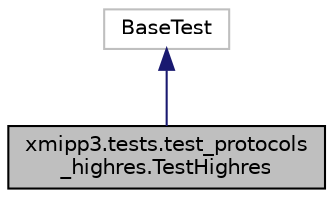 digraph "xmipp3.tests.test_protocols_highres.TestHighres"
{
  edge [fontname="Helvetica",fontsize="10",labelfontname="Helvetica",labelfontsize="10"];
  node [fontname="Helvetica",fontsize="10",shape=record];
  Node0 [label="xmipp3.tests.test_protocols\l_highres.TestHighres",height=0.2,width=0.4,color="black", fillcolor="grey75", style="filled", fontcolor="black"];
  Node1 -> Node0 [dir="back",color="midnightblue",fontsize="10",style="solid",fontname="Helvetica"];
  Node1 [label="BaseTest",height=0.2,width=0.4,color="grey75", fillcolor="white", style="filled"];
}
